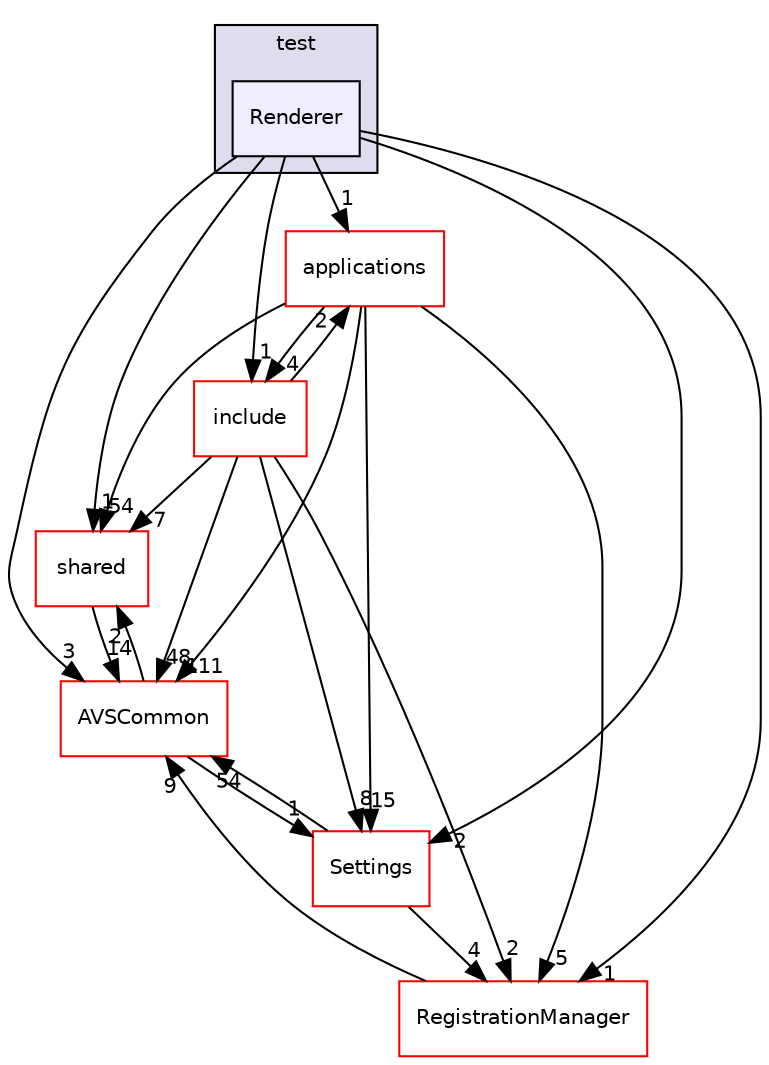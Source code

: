 digraph "/workplace/avs-device-sdk/capabilities/Alerts/acsdkAlerts/test/Renderer" {
  compound=true
  node [ fontsize="10", fontname="Helvetica"];
  edge [ labelfontsize="10", labelfontname="Helvetica"];
  subgraph clusterdir_d920aa2920a1fcf64612324471de4493 {
    graph [ bgcolor="#ddddee", pencolor="black", label="test" fontname="Helvetica", fontsize="10", URL="dir_d920aa2920a1fcf64612324471de4493.html"]
  dir_118224f0fe866d34de5697ae3135d0bc [shape=box, label="Renderer", style="filled", fillcolor="#eeeeff", pencolor="black", URL="dir_118224f0fe866d34de5697ae3135d0bc.html"];
  }
  dir_9982052f7ce695d12571567315b2fafa [shape=box label="shared" fillcolor="white" style="filled" color="red" URL="dir_9982052f7ce695d12571567315b2fafa.html"];
  dir_a6e4fee11f07c3b70486e88fe92cbbdc [shape=box label="applications" fillcolor="white" style="filled" color="red" URL="dir_a6e4fee11f07c3b70486e88fe92cbbdc.html"];
  dir_8ae0dd75af039a94f4269584fb8eef13 [shape=box label="Settings" fillcolor="white" style="filled" color="red" URL="dir_8ae0dd75af039a94f4269584fb8eef13.html"];
  dir_13e65effb2bde530b17b3d5eefcd0266 [shape=box label="AVSCommon" fillcolor="white" style="filled" color="red" URL="dir_13e65effb2bde530b17b3d5eefcd0266.html"];
  dir_b14333b5607b47fe7356eaa790107bd3 [shape=box label="RegistrationManager" fillcolor="white" style="filled" color="red" URL="dir_b14333b5607b47fe7356eaa790107bd3.html"];
  dir_b1dfbf978be24d96bb3d3044801c647a [shape=box label="include" fillcolor="white" style="filled" color="red" URL="dir_b1dfbf978be24d96bb3d3044801c647a.html"];
  dir_9982052f7ce695d12571567315b2fafa->dir_13e65effb2bde530b17b3d5eefcd0266 [headlabel="14", labeldistance=1.5 headhref="dir_000549_000017.html"];
  dir_a6e4fee11f07c3b70486e88fe92cbbdc->dir_9982052f7ce695d12571567315b2fafa [headlabel="54", labeldistance=1.5 headhref="dir_000028_000549.html"];
  dir_a6e4fee11f07c3b70486e88fe92cbbdc->dir_8ae0dd75af039a94f4269584fb8eef13 [headlabel="15", labeldistance=1.5 headhref="dir_000028_000539.html"];
  dir_a6e4fee11f07c3b70486e88fe92cbbdc->dir_13e65effb2bde530b17b3d5eefcd0266 [headlabel="111", labeldistance=1.5 headhref="dir_000028_000017.html"];
  dir_a6e4fee11f07c3b70486e88fe92cbbdc->dir_b14333b5607b47fe7356eaa790107bd3 [headlabel="5", labeldistance=1.5 headhref="dir_000028_000524.html"];
  dir_a6e4fee11f07c3b70486e88fe92cbbdc->dir_b1dfbf978be24d96bb3d3044801c647a [headlabel="4", labeldistance=1.5 headhref="dir_000028_000204.html"];
  dir_8ae0dd75af039a94f4269584fb8eef13->dir_13e65effb2bde530b17b3d5eefcd0266 [headlabel="54", labeldistance=1.5 headhref="dir_000539_000017.html"];
  dir_8ae0dd75af039a94f4269584fb8eef13->dir_b14333b5607b47fe7356eaa790107bd3 [headlabel="4", labeldistance=1.5 headhref="dir_000539_000524.html"];
  dir_13e65effb2bde530b17b3d5eefcd0266->dir_9982052f7ce695d12571567315b2fafa [headlabel="2", labeldistance=1.5 headhref="dir_000017_000549.html"];
  dir_13e65effb2bde530b17b3d5eefcd0266->dir_8ae0dd75af039a94f4269584fb8eef13 [headlabel="1", labeldistance=1.5 headhref="dir_000017_000539.html"];
  dir_b14333b5607b47fe7356eaa790107bd3->dir_13e65effb2bde530b17b3d5eefcd0266 [headlabel="9", labeldistance=1.5 headhref="dir_000524_000017.html"];
  dir_118224f0fe866d34de5697ae3135d0bc->dir_9982052f7ce695d12571567315b2fafa [headlabel="1", labeldistance=1.5 headhref="dir_000250_000549.html"];
  dir_118224f0fe866d34de5697ae3135d0bc->dir_a6e4fee11f07c3b70486e88fe92cbbdc [headlabel="1", labeldistance=1.5 headhref="dir_000250_000028.html"];
  dir_118224f0fe866d34de5697ae3135d0bc->dir_8ae0dd75af039a94f4269584fb8eef13 [headlabel="2", labeldistance=1.5 headhref="dir_000250_000539.html"];
  dir_118224f0fe866d34de5697ae3135d0bc->dir_13e65effb2bde530b17b3d5eefcd0266 [headlabel="3", labeldistance=1.5 headhref="dir_000250_000017.html"];
  dir_118224f0fe866d34de5697ae3135d0bc->dir_b14333b5607b47fe7356eaa790107bd3 [headlabel="1", labeldistance=1.5 headhref="dir_000250_000524.html"];
  dir_118224f0fe866d34de5697ae3135d0bc->dir_b1dfbf978be24d96bb3d3044801c647a [headlabel="1", labeldistance=1.5 headhref="dir_000250_000204.html"];
  dir_b1dfbf978be24d96bb3d3044801c647a->dir_9982052f7ce695d12571567315b2fafa [headlabel="7", labeldistance=1.5 headhref="dir_000204_000549.html"];
  dir_b1dfbf978be24d96bb3d3044801c647a->dir_a6e4fee11f07c3b70486e88fe92cbbdc [headlabel="2", labeldistance=1.5 headhref="dir_000204_000028.html"];
  dir_b1dfbf978be24d96bb3d3044801c647a->dir_8ae0dd75af039a94f4269584fb8eef13 [headlabel="8", labeldistance=1.5 headhref="dir_000204_000539.html"];
  dir_b1dfbf978be24d96bb3d3044801c647a->dir_13e65effb2bde530b17b3d5eefcd0266 [headlabel="48", labeldistance=1.5 headhref="dir_000204_000017.html"];
  dir_b1dfbf978be24d96bb3d3044801c647a->dir_b14333b5607b47fe7356eaa790107bd3 [headlabel="2", labeldistance=1.5 headhref="dir_000204_000524.html"];
}
